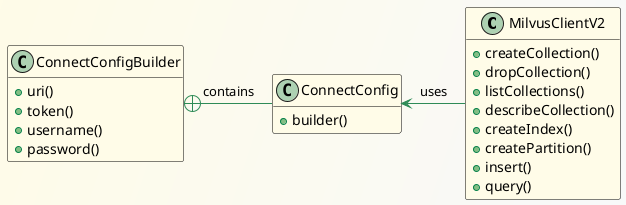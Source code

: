 @startuml
'https://plantuml.com/class-diagram
hide empty attributes
skinparam Handwritten false
skinparam ClassBorderColor black
skinparam BackgroundColor #fffce8/#f8f9fa
skinparam class {
 ArrowColor SeaGreen
 BackgroundColor #fffce8
}

class MilvusClientV2 {
   +createCollection()
   +dropCollection()
   +listCollections()
   +describeCollection()
   +createIndex()
   +createPartition()
   +insert()
   +query()
}

class ConnectConfig {
   +builder()
}

class ConnectConfigBuilder {
   +uri()
   +token()
   +username()
   +password()
}

ConnectConfig -left-+ ConnectConfigBuilder: contains
MilvusClientV2 -left-> ConnectConfig: uses



@enduml